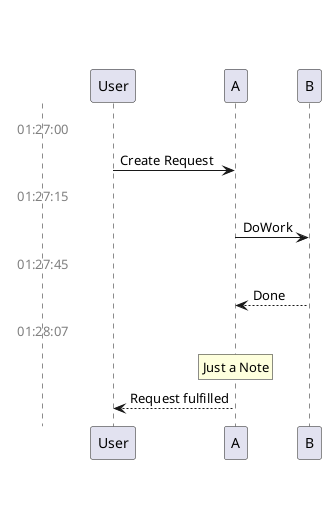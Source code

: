 {
  "sha1": "exsy95ogdfecp10305hgtcrlo5wib5o",
  "insertion": {
    "when": "2024-06-01T09:03:05.240Z",
    "url": "https://forum.plantuml.net/12288/lifelinebordercolor-stereotype-not-working",
    "user": "plantuml@gmail.com"
  }
}
@startuml
!pragma teoz true
skinparam Shadowing false
skinparam sequence {
ActorBorderColor white
ActorBackgroundColor transparent
ActorFontColor white
LifeLineBorderColor<<time>> white
}

skinparam note {
BackgroundColor<<timer>> transparent
BorderColor<<timer>> transparent
FontColor<<timer>> gray
}

actor time_actor << time >>
rnote<<timer>> over time_actor: 01:27:00
User -> A: Create Request
rnote<<timer>> over time_actor: 01:27:15
A -> B: DoWork
rnote<<timer>> over time_actor: 01:27:45
B --> A: Done
rnote<<timer>> over time_actor: 01:28:07
rnote over A: Just a Note
A --> User: Request fulfilled
@enduml
